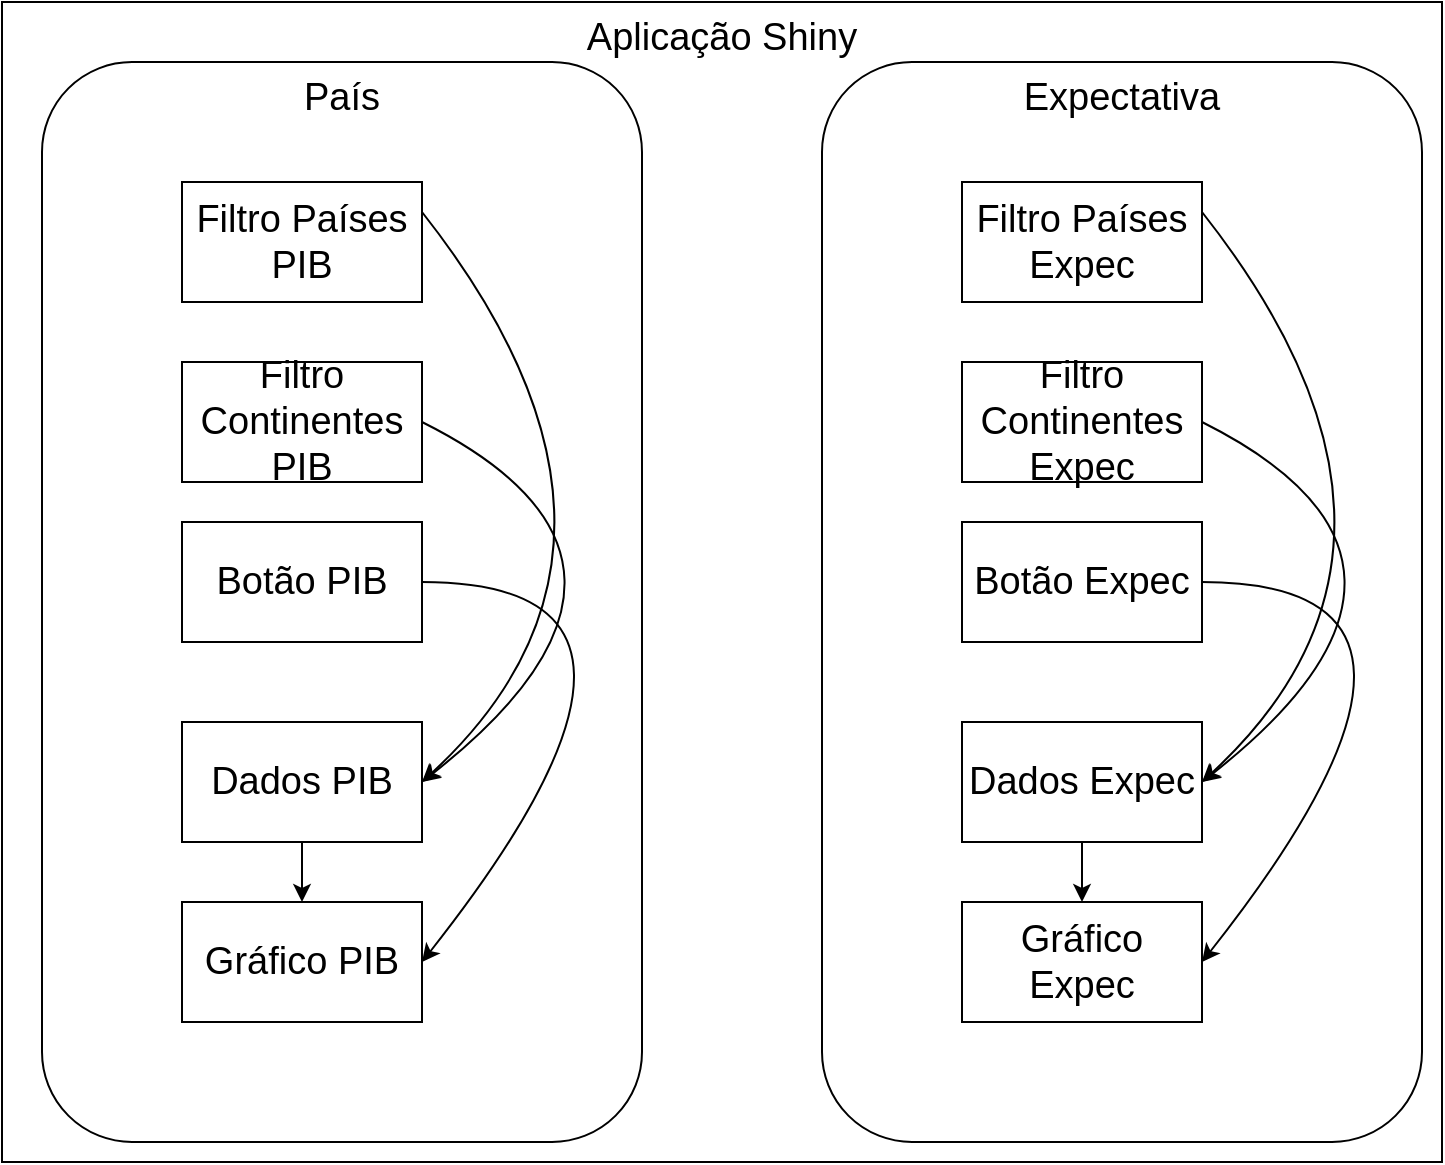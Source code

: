 <mxfile version="14.5.1" type="device"><diagram id="hA-wywf0eZcISjNC6r8d" name="Página-1"><mxGraphModel dx="1088" dy="628" grid="1" gridSize="10" guides="1" tooltips="1" connect="1" arrows="1" fold="1" page="1" pageScale="1" pageWidth="827" pageHeight="1169" math="0" shadow="0"><root><mxCell id="0"/><mxCell id="1" parent="0"/><mxCell id="ceDJtspDNxkw4wD-wxxP-36" value="Aplicação Shiny" style="rounded=0;whiteSpace=wrap;html=1;verticalAlign=top;fontSize=19;" vertex="1" parent="1"><mxGeometry x="50" y="20" width="720" height="580" as="geometry"/></mxCell><mxCell id="ceDJtspDNxkw4wD-wxxP-39" value="Expectativa" style="rounded=1;whiteSpace=wrap;html=1;fontSize=19;verticalAlign=top;" vertex="1" parent="1"><mxGeometry x="460" y="50" width="300" height="540" as="geometry"/></mxCell><mxCell id="ceDJtspDNxkw4wD-wxxP-37" value="País" style="rounded=1;whiteSpace=wrap;html=1;fontSize=19;verticalAlign=top;" vertex="1" parent="1"><mxGeometry x="70" y="50" width="300" height="540" as="geometry"/></mxCell><mxCell id="ceDJtspDNxkw4wD-wxxP-3" value="Filtro Países PIB" style="rounded=0;whiteSpace=wrap;html=1;fontSize=19;" vertex="1" parent="1"><mxGeometry x="140" y="110" width="120" height="60" as="geometry"/></mxCell><mxCell id="ceDJtspDNxkw4wD-wxxP-4" value="Filtro Continentes PIB" style="rounded=0;whiteSpace=wrap;html=1;fontSize=19;" vertex="1" parent="1"><mxGeometry x="140" y="200" width="120" height="60" as="geometry"/></mxCell><mxCell id="ceDJtspDNxkw4wD-wxxP-5" value="Botão PIB" style="rounded=0;whiteSpace=wrap;html=1;fontSize=19;" vertex="1" parent="1"><mxGeometry x="140" y="280" width="120" height="60" as="geometry"/></mxCell><mxCell id="ceDJtspDNxkw4wD-wxxP-6" value="Dados PIB" style="rounded=0;whiteSpace=wrap;html=1;fontSize=19;" vertex="1" parent="1"><mxGeometry x="140" y="380" width="120" height="60" as="geometry"/></mxCell><mxCell id="ceDJtspDNxkw4wD-wxxP-12" value="" style="curved=1;endArrow=classic;html=1;exitX=1;exitY=0.25;exitDx=0;exitDy=0;entryX=1;entryY=0.5;entryDx=0;entryDy=0;fontSize=19;" edge="1" parent="1" source="ceDJtspDNxkw4wD-wxxP-3" target="ceDJtspDNxkw4wD-wxxP-6"><mxGeometry width="50" height="50" relative="1" as="geometry"><mxPoint x="390" y="340" as="sourcePoint"/><mxPoint x="440" y="290" as="targetPoint"/><Array as="points"><mxPoint x="390" y="290"/></Array></mxGeometry></mxCell><mxCell id="ceDJtspDNxkw4wD-wxxP-13" value="" style="curved=1;endArrow=classic;html=1;exitX=1;exitY=0.5;exitDx=0;exitDy=0;entryX=1;entryY=0.5;entryDx=0;entryDy=0;fontSize=19;" edge="1" parent="1" source="ceDJtspDNxkw4wD-wxxP-4" target="ceDJtspDNxkw4wD-wxxP-6"><mxGeometry width="50" height="50" relative="1" as="geometry"><mxPoint x="280" y="225" as="sourcePoint"/><mxPoint x="280" y="480" as="targetPoint"/><Array as="points"><mxPoint x="400" y="300"/></Array></mxGeometry></mxCell><mxCell id="ceDJtspDNxkw4wD-wxxP-15" value="Gráfico PIB" style="rounded=0;whiteSpace=wrap;html=1;fontSize=19;" vertex="1" parent="1"><mxGeometry x="140" y="470" width="120" height="60" as="geometry"/></mxCell><mxCell id="ceDJtspDNxkw4wD-wxxP-16" value="" style="curved=1;endArrow=classic;html=1;exitX=1;exitY=0.5;exitDx=0;exitDy=0;entryX=1;entryY=0.5;entryDx=0;entryDy=0;fontSize=19;" edge="1" parent="1" source="ceDJtspDNxkw4wD-wxxP-5" target="ceDJtspDNxkw4wD-wxxP-15"><mxGeometry width="50" height="50" relative="1" as="geometry"><mxPoint x="270" y="240" as="sourcePoint"/><mxPoint x="270" y="420" as="targetPoint"/><Array as="points"><mxPoint x="410" y="310"/></Array></mxGeometry></mxCell><mxCell id="ceDJtspDNxkw4wD-wxxP-17" value="" style="endArrow=classic;html=1;entryX=0.5;entryY=0;entryDx=0;entryDy=0;exitX=0.5;exitY=1;exitDx=0;exitDy=0;fontSize=19;" edge="1" parent="1" source="ceDJtspDNxkw4wD-wxxP-6" target="ceDJtspDNxkw4wD-wxxP-15"><mxGeometry width="50" height="50" relative="1" as="geometry"><mxPoint x="390" y="340" as="sourcePoint"/><mxPoint x="440" y="290" as="targetPoint"/></mxGeometry></mxCell><mxCell id="ceDJtspDNxkw4wD-wxxP-27" value="Filtro Países Expec" style="rounded=0;whiteSpace=wrap;html=1;fontSize=19;" vertex="1" parent="1"><mxGeometry x="530" y="110" width="120" height="60" as="geometry"/></mxCell><mxCell id="ceDJtspDNxkw4wD-wxxP-28" value="Filtro Continentes Expec" style="rounded=0;whiteSpace=wrap;html=1;fontSize=19;" vertex="1" parent="1"><mxGeometry x="530" y="200" width="120" height="60" as="geometry"/></mxCell><mxCell id="ceDJtspDNxkw4wD-wxxP-29" value="Botão Expec" style="rounded=0;whiteSpace=wrap;html=1;fontSize=19;" vertex="1" parent="1"><mxGeometry x="530" y="280" width="120" height="60" as="geometry"/></mxCell><mxCell id="ceDJtspDNxkw4wD-wxxP-30" value="Dados Expec" style="rounded=0;whiteSpace=wrap;html=1;fontSize=19;" vertex="1" parent="1"><mxGeometry x="530" y="380" width="120" height="60" as="geometry"/></mxCell><mxCell id="ceDJtspDNxkw4wD-wxxP-31" value="" style="curved=1;endArrow=classic;html=1;exitX=1;exitY=0.25;exitDx=0;exitDy=0;entryX=1;entryY=0.5;entryDx=0;entryDy=0;fontSize=19;" edge="1" parent="1" source="ceDJtspDNxkw4wD-wxxP-27" target="ceDJtspDNxkw4wD-wxxP-30"><mxGeometry width="50" height="50" relative="1" as="geometry"><mxPoint x="780" y="340" as="sourcePoint"/><mxPoint x="830" y="290" as="targetPoint"/><Array as="points"><mxPoint x="780" y="290"/></Array></mxGeometry></mxCell><mxCell id="ceDJtspDNxkw4wD-wxxP-32" value="" style="curved=1;endArrow=classic;html=1;exitX=1;exitY=0.5;exitDx=0;exitDy=0;entryX=1;entryY=0.5;entryDx=0;entryDy=0;fontSize=19;" edge="1" parent="1" source="ceDJtspDNxkw4wD-wxxP-28" target="ceDJtspDNxkw4wD-wxxP-30"><mxGeometry width="50" height="50" relative="1" as="geometry"><mxPoint x="670" y="225" as="sourcePoint"/><mxPoint x="670" y="480" as="targetPoint"/><Array as="points"><mxPoint x="790" y="300"/></Array></mxGeometry></mxCell><mxCell id="ceDJtspDNxkw4wD-wxxP-33" value="Gráfico Expec" style="rounded=0;whiteSpace=wrap;html=1;fontSize=19;" vertex="1" parent="1"><mxGeometry x="530" y="470" width="120" height="60" as="geometry"/></mxCell><mxCell id="ceDJtspDNxkw4wD-wxxP-34" value="" style="curved=1;endArrow=classic;html=1;exitX=1;exitY=0.5;exitDx=0;exitDy=0;entryX=1;entryY=0.5;entryDx=0;entryDy=0;fontSize=19;" edge="1" parent="1" source="ceDJtspDNxkw4wD-wxxP-29" target="ceDJtspDNxkw4wD-wxxP-33"><mxGeometry width="50" height="50" relative="1" as="geometry"><mxPoint x="660" y="240" as="sourcePoint"/><mxPoint x="660" y="420" as="targetPoint"/><Array as="points"><mxPoint x="800" y="310"/></Array></mxGeometry></mxCell><mxCell id="ceDJtspDNxkw4wD-wxxP-35" value="" style="endArrow=classic;html=1;entryX=0.5;entryY=0;entryDx=0;entryDy=0;exitX=0.5;exitY=1;exitDx=0;exitDy=0;fontSize=19;" edge="1" parent="1" source="ceDJtspDNxkw4wD-wxxP-30" target="ceDJtspDNxkw4wD-wxxP-33"><mxGeometry width="50" height="50" relative="1" as="geometry"><mxPoint x="780" y="340" as="sourcePoint"/><mxPoint x="830" y="290" as="targetPoint"/></mxGeometry></mxCell></root></mxGraphModel></diagram></mxfile>